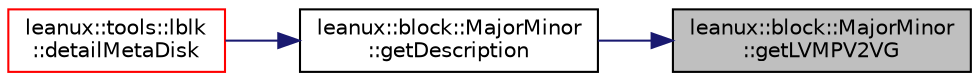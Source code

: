 digraph "leanux::block::MajorMinor::getLVMPV2VG"
{
 // LATEX_PDF_SIZE
  bgcolor="transparent";
  edge [fontname="Helvetica",fontsize="10",labelfontname="Helvetica",labelfontsize="10"];
  node [fontname="Helvetica",fontsize="10",shape=record];
  rankdir="RL";
  Node1 [label="leanux::block::MajorMinor\l::getLVMPV2VG",height=0.2,width=0.4,color="black", fillcolor="grey75", style="filled", fontcolor="black",tooltip="return the VG name the PV belongs to, or empty if the device is not a LVM PV."];
  Node1 -> Node2 [dir="back",color="midnightblue",fontsize="10",style="solid",fontname="Helvetica"];
  Node2 [label="leanux::block::MajorMinor\l::getDescription",height=0.2,width=0.4,color="black",URL="$classleanux_1_1block_1_1MajorMinor.html#a26a2363b1eea927b6ebb4aad44dea876",tooltip="Get a pretty-print description for the device."];
  Node2 -> Node3 [dir="back",color="midnightblue",fontsize="10",style="solid",fontname="Helvetica"];
  Node3 [label="leanux::tools::lblk\l::detailMetaDisk",height=0.2,width=0.4,color="red",URL="$namespaceleanux_1_1tools_1_1lblk.html#a3ed79ca6c9f478be774a6d9f4a4cb016",tooltip="Write MetaDisk details."];
}
